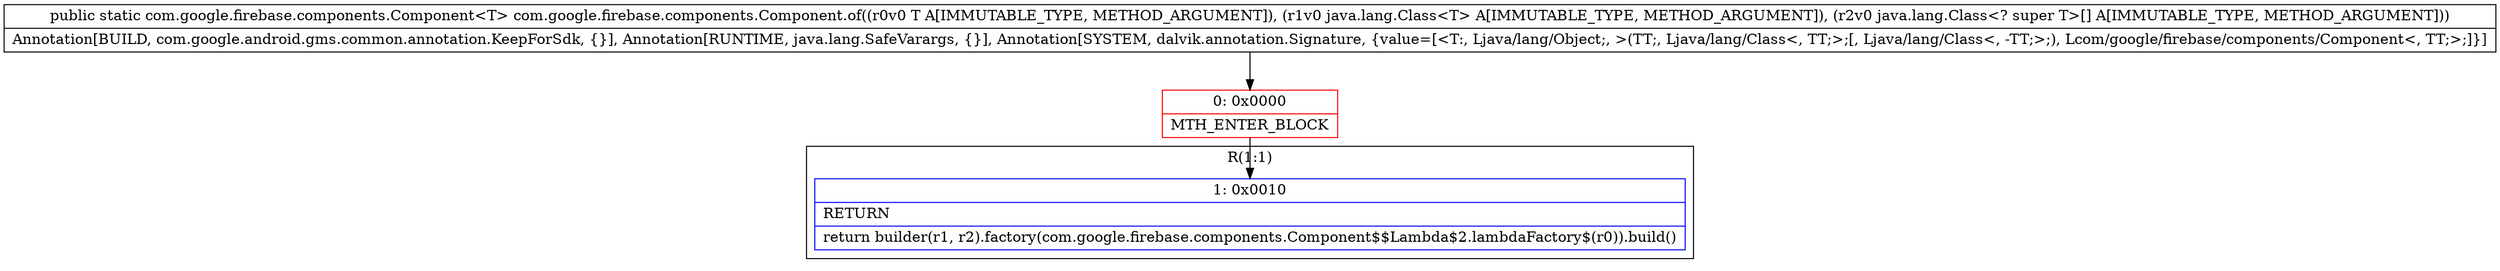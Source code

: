digraph "CFG forcom.google.firebase.components.Component.of(Ljava\/lang\/Object;Ljava\/lang\/Class;[Ljava\/lang\/Class;)Lcom\/google\/firebase\/components\/Component;" {
subgraph cluster_Region_1262851043 {
label = "R(1:1)";
node [shape=record,color=blue];
Node_1 [shape=record,label="{1\:\ 0x0010|RETURN\l|return builder(r1, r2).factory(com.google.firebase.components.Component$$Lambda$2.lambdaFactory$(r0)).build()\l}"];
}
Node_0 [shape=record,color=red,label="{0\:\ 0x0000|MTH_ENTER_BLOCK\l}"];
MethodNode[shape=record,label="{public static com.google.firebase.components.Component\<T\> com.google.firebase.components.Component.of((r0v0 T A[IMMUTABLE_TYPE, METHOD_ARGUMENT]), (r1v0 java.lang.Class\<T\> A[IMMUTABLE_TYPE, METHOD_ARGUMENT]), (r2v0 java.lang.Class\<? super T\>[] A[IMMUTABLE_TYPE, METHOD_ARGUMENT]))  | Annotation[BUILD, com.google.android.gms.common.annotation.KeepForSdk, \{\}], Annotation[RUNTIME, java.lang.SafeVarargs, \{\}], Annotation[SYSTEM, dalvik.annotation.Signature, \{value=[\<T:, Ljava\/lang\/Object;, \>(TT;, Ljava\/lang\/Class\<, TT;\>;[, Ljava\/lang\/Class\<, \-TT;\>;), Lcom\/google\/firebase\/components\/Component\<, TT;\>;]\}]\l}"];
MethodNode -> Node_0;
Node_0 -> Node_1;
}

